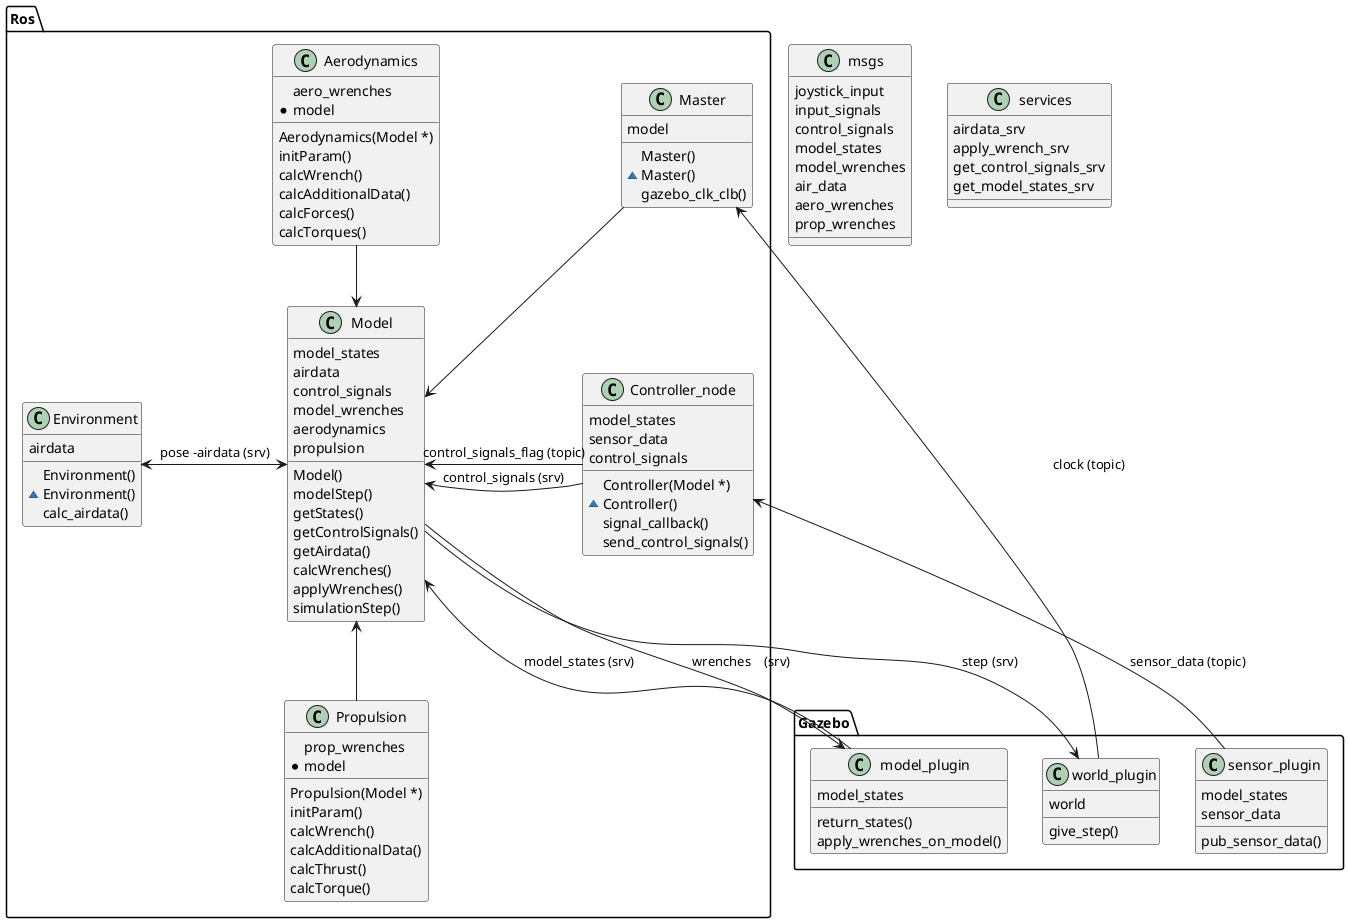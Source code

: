 @startuml

class msgs{
        joystick_input
        input_signals
        control_signals
        model_states
        model_wrenches
        air_data
        aero_wrenches
        prop_wrenches
}

class services{
    airdata_srv
    apply_wrench_srv
    get_control_signals_srv
    get_model_states_srv
}
    
namespace Ros{

    
    class Master{
        model
        Master()
        ~Master()
        gazebo_clk_clb()
    }

    class Model{
        model_states
        airdata
        control_signals
        model_wrenches
        aerodynamics
        propulsion
        Model()
        ' ~Model()
        modelStep()
        getStates()
        getControlSignals()
        getAirdata()
        calcWrenches()
        applyWrenches()
        simulationStep()
    }

    class Aerodynamics{
        aero_wrenches
        *model
        Aerodynamics(Model *)
        ' ~Aerodynamics()
        initParam()
        calcWrench()
        calcAdditionalData()
        calcForces()
        calcTorques()
    }

    class Propulsion{
        prop_wrenches
        *model
        Propulsion(Model *)
        ' ~Propulsion()
        initParam()
        calcWrench()
        calcAdditionalData()
        calcThrust()
        calcTorque()
    }

    class Environment{
        airdata
        Environment()
        ~Environment()
        calc_airdata()
    }
    class Controller_node{
        model_states
        sensor_data
        control_signals
        Controller(Model *)
        ~Controller()
        signal_callback()
        send_control_signals()
    }
}



namespace Gazebo{
    class world_plugin{
        world
        ' camera_view()
        give_step()
    }
    
    class model_plugin{
        model_states
        return_states()
        apply_wrenches_on_model()
    }

    class sensor_plugin{
        model_states
        sensor_data
        pub_sensor_data()
    }
}


Ros.Master --> Ros.Model
Ros.Controller_node -> Ros.Model : control_signals_flag (topic)
Ros.Model <-- Ros.Propulsion
Ros.Environment <-> Ros.Model : pose -airdata (srv)
Ros.Aerodynamics --> Ros.Model
Ros.Model --> Gazebo.model_plugin : wrenches    (srv)
Ros.Model <-- Gazebo.model_plugin : model_states (srv)
Ros.Controller_node <-- Gazebo.sensor_plugin :sensor_data (topic)
Ros.Model -> Gazebo.world_plugin : step (srv)
Ros.Model <-- Ros.Controller_node : control_signals (srv)
Ros.Master <- Gazebo.world_plugin : clock (topic)

' Gazebo.model_plugin - Gazebo.sensor_plugin
' Gazebo.world_plugin - Gazebo.model_plugin

@enduml
